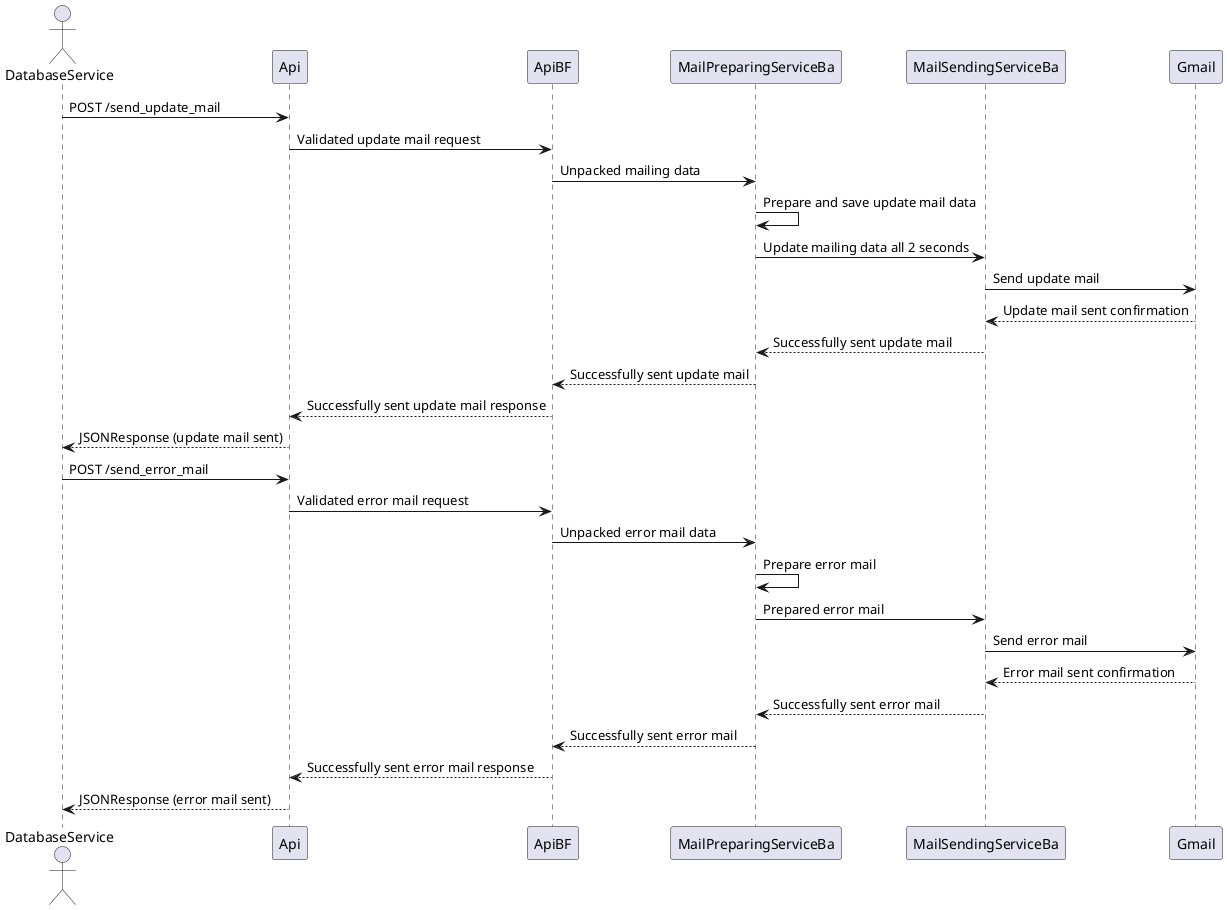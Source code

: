 @startuml

actor "DatabaseService" as Database
participant "Api" as API
participant "ApiBF" as ApiBF
participant "MailPreparingServiceBa" as MailPreparingService
participant "MailSendingServiceBa" as MailSendingService
participant "Gmail" as Gmail

Database -> API: POST /send_update_mail
API -> ApiBF: Validated update mail request
ApiBF -> MailPreparingService: Unpacked mailing data
MailPreparingService -> MailPreparingService: Prepare and save update mail data
MailPreparingService -> MailSendingService: Update mailing data all 2 seconds
MailSendingService -> Gmail: Send update mail
Gmail --> MailSendingService: Update mail sent confirmation
MailSendingService --> MailPreparingService: Successfully sent update mail
MailPreparingService --> ApiBF: Successfully sent update mail
ApiBF --> API: Successfully sent update mail response
API --> Database: JSONResponse (update mail sent)

Database -> API: POST /send_error_mail
API -> ApiBF: Validated error mail request
ApiBF -> MailPreparingService: Unpacked error mail data
MailPreparingService -> MailPreparingService: Prepare error mail
MailPreparingService -> MailSendingService: Prepared error mail
MailSendingService -> Gmail: Send error mail
Gmail --> MailSendingService: Error mail sent confirmation
MailSendingService --> MailPreparingService: Successfully sent error mail
MailPreparingService --> ApiBF: Successfully sent error mail
ApiBF --> API: Successfully sent error mail response
API --> Database: JSONResponse (error mail sent)

@enduml